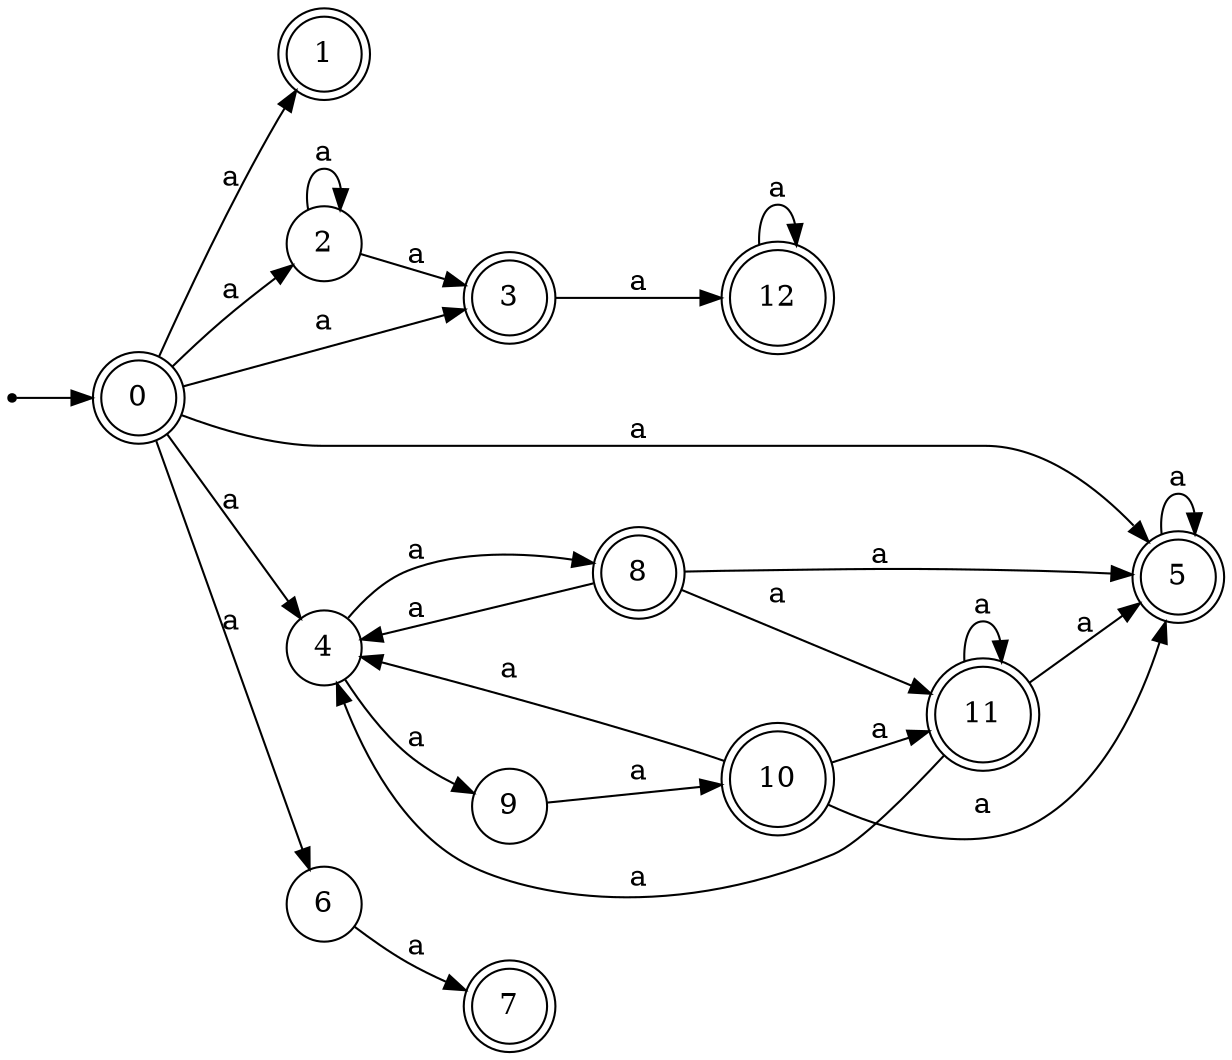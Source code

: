 digraph finite_state_machine {
rankdir=LR;
size="20,20";
node [shape = point]; "dummy0"
node [shape = doublecircle]; "0";"dummy0" -> "0";
node [shape = doublecircle]; "1";node [shape = circle]; "2";
node [shape = doublecircle]; "3";node [shape = circle]; "4";
node [shape = doublecircle]; "5";node [shape = circle]; "6";
node [shape = doublecircle]; "7";node [shape = doublecircle]; "8";node [shape = circle]; "9";
node [shape = doublecircle]; "10";node [shape = doublecircle]; "11";node [shape = doublecircle]; "12";"0" -> "1" [label = "a"];
 "0" -> "2" [label = "a"];
 "0" -> "3" [label = "a"];
 "0" -> "4" [label = "a"];
 "0" -> "5" [label = "a"];
 "0" -> "6" [label = "a"];
 "6" -> "7" [label = "a"];
 "5" -> "5" [label = "a"];
 "4" -> "8" [label = "a"];
 "4" -> "9" [label = "a"];
 "9" -> "10" [label = "a"];
 "10" -> "11" [label = "a"];
 "10" -> "4" [label = "a"];
 "10" -> "5" [label = "a"];
 "11" -> "11" [label = "a"];
 "11" -> "4" [label = "a"];
 "11" -> "5" [label = "a"];
 "8" -> "11" [label = "a"];
 "8" -> "4" [label = "a"];
 "8" -> "5" [label = "a"];
 "3" -> "12" [label = "a"];
 "12" -> "12" [label = "a"];
 "2" -> "2" [label = "a"];
 "2" -> "3" [label = "a"];
 }

